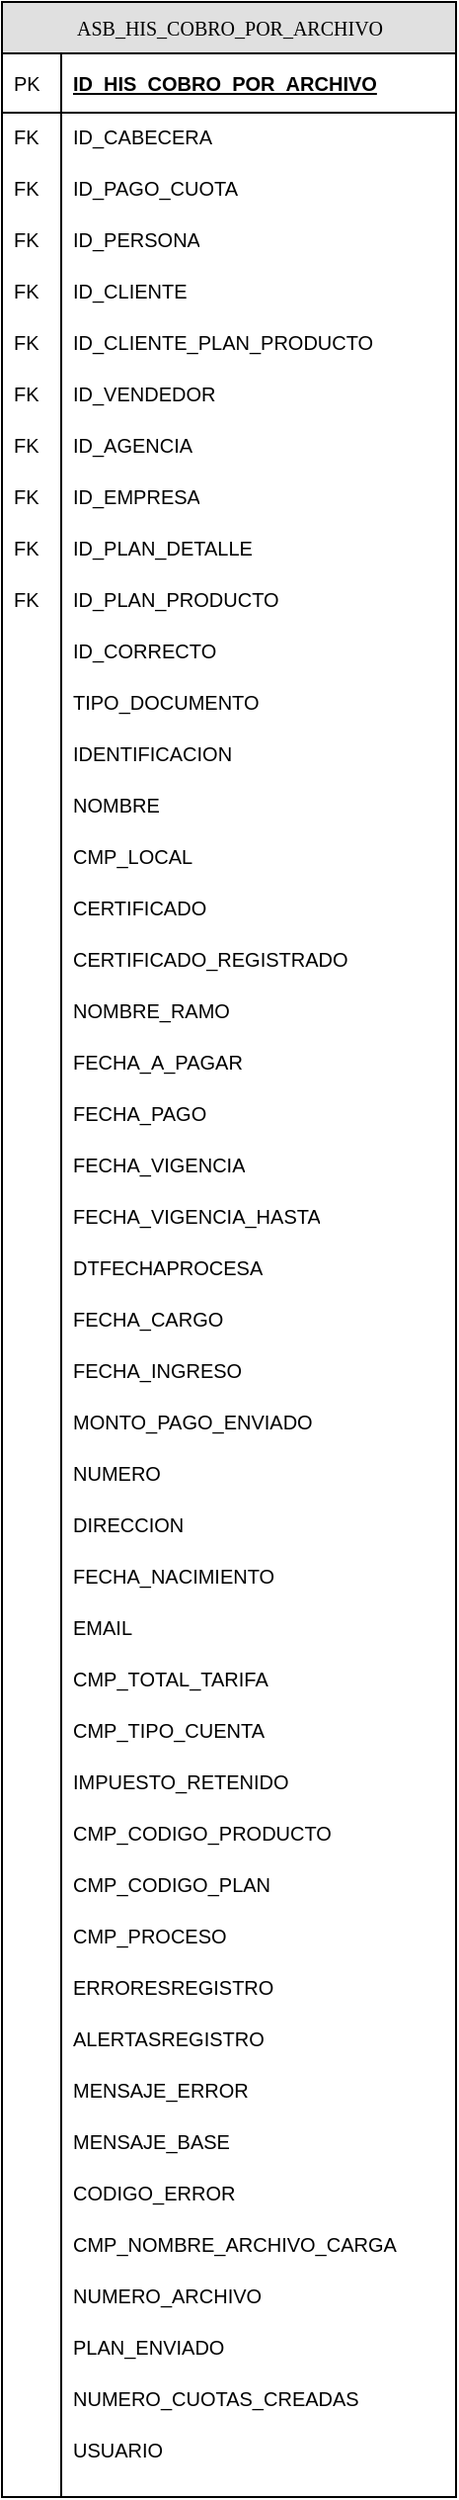 <mxfile version="24.0.2" type="github">
  <diagram name="Page-1" id="e56a1550-8fbb-45ad-956c-1786394a9013">
    <mxGraphModel dx="599" dy="345" grid="1" gridSize="10" guides="1" tooltips="1" connect="1" arrows="1" fold="1" page="1" pageScale="1" pageWidth="1100" pageHeight="850" background="none" math="0" shadow="0">
      <root>
        <mxCell id="0" />
        <mxCell id="1" parent="0" />
        <mxCell id="2e49270ec7c68f3f-80" value="ASB_HIS_COBRO_POR_ARCHIVO" style="swimlane;html=1;fontStyle=0;childLayout=stackLayout;horizontal=1;startSize=26;fillColor=#e0e0e0;horizontalStack=0;resizeParent=1;resizeLast=0;collapsible=1;marginBottom=0;swimlaneFillColor=#ffffff;align=center;rounded=0;shadow=0;comic=0;labelBackgroundColor=none;strokeWidth=1;fontFamily=Verdana;fontSize=10;" parent="1" vertex="1">
          <mxGeometry x="420" y="90" width="230" height="1262" as="geometry" />
        </mxCell>
        <mxCell id="2e49270ec7c68f3f-81" value="ID_HIS_COBRO_POR_ARCHIVO" style="shape=partialRectangle;top=0;left=0;right=0;bottom=1;html=1;align=left;verticalAlign=middle;fillColor=none;spacingLeft=34;spacingRight=4;whiteSpace=wrap;overflow=hidden;rotatable=0;points=[[0,0.5],[1,0.5]];portConstraint=eastwest;dropTarget=0;fontStyle=5;fontSize=10;" parent="2e49270ec7c68f3f-80" vertex="1">
          <mxGeometry y="26" width="230" height="30" as="geometry" />
        </mxCell>
        <mxCell id="2e49270ec7c68f3f-82" value="PK" style="shape=partialRectangle;top=0;left=0;bottom=0;html=1;fillColor=none;align=left;verticalAlign=middle;spacingLeft=4;spacingRight=4;whiteSpace=wrap;overflow=hidden;rotatable=0;points=[];portConstraint=eastwest;part=1;fontSize=10;" parent="2e49270ec7c68f3f-81" vertex="1" connectable="0">
          <mxGeometry width="30" height="30" as="geometry" />
        </mxCell>
        <mxCell id="2e49270ec7c68f3f-83" value="ID_CABECERA" style="shape=partialRectangle;top=0;left=0;right=0;bottom=0;html=1;align=left;verticalAlign=top;fillColor=none;spacingLeft=34;spacingRight=4;whiteSpace=wrap;overflow=hidden;rotatable=0;points=[[0,0.5],[1,0.5]];portConstraint=eastwest;dropTarget=0;fontSize=10;" parent="2e49270ec7c68f3f-80" vertex="1">
          <mxGeometry y="56" width="230" height="26" as="geometry" />
        </mxCell>
        <mxCell id="2e49270ec7c68f3f-84" value="FK" style="shape=partialRectangle;top=0;left=0;bottom=0;html=1;fillColor=none;align=left;verticalAlign=top;spacingLeft=4;spacingRight=4;whiteSpace=wrap;overflow=hidden;rotatable=0;points=[];portConstraint=eastwest;part=1;fontSize=10;" parent="2e49270ec7c68f3f-83" vertex="1" connectable="0">
          <mxGeometry width="30" height="26" as="geometry" />
        </mxCell>
        <mxCell id="AJvOsEr5C38Am77P6Qpm-3" value="ID_PAGO_CUOTA" style="shape=partialRectangle;top=0;left=0;right=0;bottom=0;html=1;align=left;verticalAlign=top;fillColor=none;spacingLeft=34;spacingRight=4;whiteSpace=wrap;overflow=hidden;rotatable=0;points=[[0,0.5],[1,0.5]];portConstraint=eastwest;dropTarget=0;fontSize=10;" vertex="1" parent="2e49270ec7c68f3f-80">
          <mxGeometry y="82" width="230" height="26" as="geometry" />
        </mxCell>
        <mxCell id="AJvOsEr5C38Am77P6Qpm-4" value="FK" style="shape=partialRectangle;top=0;left=0;bottom=0;html=1;fillColor=none;align=left;verticalAlign=top;spacingLeft=4;spacingRight=4;whiteSpace=wrap;overflow=hidden;rotatable=0;points=[];portConstraint=eastwest;part=1;fontSize=10;" vertex="1" connectable="0" parent="AJvOsEr5C38Am77P6Qpm-3">
          <mxGeometry width="30" height="26" as="geometry" />
        </mxCell>
        <mxCell id="AJvOsEr5C38Am77P6Qpm-1" value="ID_PERSONA" style="shape=partialRectangle;top=0;left=0;right=0;bottom=0;html=1;align=left;verticalAlign=top;fillColor=none;spacingLeft=34;spacingRight=4;whiteSpace=wrap;overflow=hidden;rotatable=0;points=[[0,0.5],[1,0.5]];portConstraint=eastwest;dropTarget=0;fontSize=10;" vertex="1" parent="2e49270ec7c68f3f-80">
          <mxGeometry y="108" width="230" height="26" as="geometry" />
        </mxCell>
        <mxCell id="AJvOsEr5C38Am77P6Qpm-2" value="FK" style="shape=partialRectangle;top=0;left=0;bottom=0;html=1;fillColor=none;align=left;verticalAlign=top;spacingLeft=4;spacingRight=4;whiteSpace=wrap;overflow=hidden;rotatable=0;points=[];portConstraint=eastwest;part=1;fontSize=10;" vertex="1" connectable="0" parent="AJvOsEr5C38Am77P6Qpm-1">
          <mxGeometry width="30" height="26" as="geometry" />
        </mxCell>
        <mxCell id="2e49270ec7c68f3f-85" value="ID_CLIENTE" style="shape=partialRectangle;top=0;left=0;right=0;bottom=0;html=1;align=left;verticalAlign=top;fillColor=none;spacingLeft=34;spacingRight=4;whiteSpace=wrap;overflow=hidden;rotatable=0;points=[[0,0.5],[1,0.5]];portConstraint=eastwest;dropTarget=0;fontSize=10;" parent="2e49270ec7c68f3f-80" vertex="1">
          <mxGeometry y="134" width="230" height="26" as="geometry" />
        </mxCell>
        <mxCell id="2e49270ec7c68f3f-86" value="FK" style="shape=partialRectangle;top=0;left=0;bottom=0;html=1;fillColor=none;align=left;verticalAlign=top;spacingLeft=4;spacingRight=4;whiteSpace=wrap;overflow=hidden;rotatable=0;points=[];portConstraint=eastwest;part=1;fontSize=10;" parent="2e49270ec7c68f3f-85" vertex="1" connectable="0">
          <mxGeometry width="30" height="26" as="geometry" />
        </mxCell>
        <mxCell id="2e49270ec7c68f3f-87" value="ID_CLIENTE_PLAN_PRODUCTO" style="shape=partialRectangle;top=0;left=0;right=0;bottom=0;html=1;align=left;verticalAlign=top;fillColor=none;spacingLeft=34;spacingRight=4;whiteSpace=wrap;overflow=hidden;rotatable=0;points=[[0,0.5],[1,0.5]];portConstraint=eastwest;dropTarget=0;fontSize=10;" parent="2e49270ec7c68f3f-80" vertex="1">
          <mxGeometry y="160" width="230" height="26" as="geometry" />
        </mxCell>
        <mxCell id="2e49270ec7c68f3f-88" value="FK" style="shape=partialRectangle;top=0;left=0;bottom=0;html=1;fillColor=none;align=left;verticalAlign=top;spacingLeft=4;spacingRight=4;whiteSpace=wrap;overflow=hidden;rotatable=0;points=[];portConstraint=eastwest;part=1;fontSize=10;" parent="2e49270ec7c68f3f-87" vertex="1" connectable="0">
          <mxGeometry width="30" height="26" as="geometry" />
        </mxCell>
        <mxCell id="AJvOsEr5C38Am77P6Qpm-5" value="ID_VENDEDOR" style="shape=partialRectangle;top=0;left=0;right=0;bottom=0;html=1;align=left;verticalAlign=top;fillColor=none;spacingLeft=34;spacingRight=4;whiteSpace=wrap;overflow=hidden;rotatable=0;points=[[0,0.5],[1,0.5]];portConstraint=eastwest;dropTarget=0;fontSize=10;" vertex="1" parent="2e49270ec7c68f3f-80">
          <mxGeometry y="186" width="230" height="26" as="geometry" />
        </mxCell>
        <mxCell id="AJvOsEr5C38Am77P6Qpm-6" value="FK" style="shape=partialRectangle;top=0;left=0;bottom=0;html=1;fillColor=none;align=left;verticalAlign=top;spacingLeft=4;spacingRight=4;whiteSpace=wrap;overflow=hidden;rotatable=0;points=[];portConstraint=eastwest;part=1;fontSize=10;" vertex="1" connectable="0" parent="AJvOsEr5C38Am77P6Qpm-5">
          <mxGeometry width="30" height="26" as="geometry" />
        </mxCell>
        <mxCell id="AJvOsEr5C38Am77P6Qpm-7" value="ID_AGENCIA" style="shape=partialRectangle;top=0;left=0;right=0;bottom=0;html=1;align=left;verticalAlign=top;fillColor=none;spacingLeft=34;spacingRight=4;whiteSpace=wrap;overflow=hidden;rotatable=0;points=[[0,0.5],[1,0.5]];portConstraint=eastwest;dropTarget=0;fontSize=10;" vertex="1" parent="2e49270ec7c68f3f-80">
          <mxGeometry y="212" width="230" height="26" as="geometry" />
        </mxCell>
        <mxCell id="AJvOsEr5C38Am77P6Qpm-8" value="FK" style="shape=partialRectangle;top=0;left=0;bottom=0;html=1;fillColor=none;align=left;verticalAlign=top;spacingLeft=4;spacingRight=4;whiteSpace=wrap;overflow=hidden;rotatable=0;points=[];portConstraint=eastwest;part=1;fontSize=10;" vertex="1" connectable="0" parent="AJvOsEr5C38Am77P6Qpm-7">
          <mxGeometry width="30" height="26" as="geometry" />
        </mxCell>
        <mxCell id="AJvOsEr5C38Am77P6Qpm-9" value="ID_EMPRESA" style="shape=partialRectangle;top=0;left=0;right=0;bottom=0;html=1;align=left;verticalAlign=top;fillColor=none;spacingLeft=34;spacingRight=4;whiteSpace=wrap;overflow=hidden;rotatable=0;points=[[0,0.5],[1,0.5]];portConstraint=eastwest;dropTarget=0;fontSize=10;" vertex="1" parent="2e49270ec7c68f3f-80">
          <mxGeometry y="238" width="230" height="26" as="geometry" />
        </mxCell>
        <mxCell id="AJvOsEr5C38Am77P6Qpm-10" value="FK" style="shape=partialRectangle;top=0;left=0;bottom=0;html=1;fillColor=none;align=left;verticalAlign=top;spacingLeft=4;spacingRight=4;whiteSpace=wrap;overflow=hidden;rotatable=0;points=[];portConstraint=eastwest;part=1;fontSize=10;" vertex="1" connectable="0" parent="AJvOsEr5C38Am77P6Qpm-9">
          <mxGeometry width="30" height="26" as="geometry" />
        </mxCell>
        <mxCell id="AJvOsEr5C38Am77P6Qpm-11" value="ID_PLAN_DETALLE" style="shape=partialRectangle;top=0;left=0;right=0;bottom=0;html=1;align=left;verticalAlign=top;fillColor=none;spacingLeft=34;spacingRight=4;whiteSpace=wrap;overflow=hidden;rotatable=0;points=[[0,0.5],[1,0.5]];portConstraint=eastwest;dropTarget=0;fontSize=10;" vertex="1" parent="2e49270ec7c68f3f-80">
          <mxGeometry y="264" width="230" height="26" as="geometry" />
        </mxCell>
        <mxCell id="AJvOsEr5C38Am77P6Qpm-12" value="FK" style="shape=partialRectangle;top=0;left=0;bottom=0;html=1;fillColor=none;align=left;verticalAlign=top;spacingLeft=4;spacingRight=4;whiteSpace=wrap;overflow=hidden;rotatable=0;points=[];portConstraint=eastwest;part=1;fontSize=10;" vertex="1" connectable="0" parent="AJvOsEr5C38Am77P6Qpm-11">
          <mxGeometry width="30" height="26" as="geometry" />
        </mxCell>
        <mxCell id="AJvOsEr5C38Am77P6Qpm-13" value="ID_PLAN_PRODUCTO" style="shape=partialRectangle;top=0;left=0;right=0;bottom=0;html=1;align=left;verticalAlign=top;fillColor=none;spacingLeft=34;spacingRight=4;whiteSpace=wrap;overflow=hidden;rotatable=0;points=[[0,0.5],[1,0.5]];portConstraint=eastwest;dropTarget=0;fontSize=10;" vertex="1" parent="2e49270ec7c68f3f-80">
          <mxGeometry y="290" width="230" height="26" as="geometry" />
        </mxCell>
        <mxCell id="AJvOsEr5C38Am77P6Qpm-14" value="FK" style="shape=partialRectangle;top=0;left=0;bottom=0;html=1;fillColor=none;align=left;verticalAlign=top;spacingLeft=4;spacingRight=4;whiteSpace=wrap;overflow=hidden;rotatable=0;points=[];portConstraint=eastwest;part=1;fontSize=10;" vertex="1" connectable="0" parent="AJvOsEr5C38Am77P6Qpm-13">
          <mxGeometry width="30" height="26" as="geometry" />
        </mxCell>
        <mxCell id="AJvOsEr5C38Am77P6Qpm-15" value="ID_CORRECTO" style="shape=partialRectangle;top=0;left=0;right=0;bottom=0;html=1;align=left;verticalAlign=top;fillColor=none;spacingLeft=34;spacingRight=4;whiteSpace=wrap;overflow=hidden;rotatable=0;points=[[0,0.5],[1,0.5]];portConstraint=eastwest;dropTarget=0;fontSize=10;" vertex="1" parent="2e49270ec7c68f3f-80">
          <mxGeometry y="316" width="230" height="26" as="geometry" />
        </mxCell>
        <mxCell id="AJvOsEr5C38Am77P6Qpm-16" value="" style="shape=partialRectangle;top=0;left=0;bottom=0;html=1;fillColor=none;align=left;verticalAlign=top;spacingLeft=4;spacingRight=4;whiteSpace=wrap;overflow=hidden;rotatable=0;points=[];portConstraint=eastwest;part=1;fontSize=10;" vertex="1" connectable="0" parent="AJvOsEr5C38Am77P6Qpm-15">
          <mxGeometry width="30" height="26" as="geometry" />
        </mxCell>
        <mxCell id="AJvOsEr5C38Am77P6Qpm-17" value="TIPO_DOCUMENTO" style="shape=partialRectangle;top=0;left=0;right=0;bottom=0;html=1;align=left;verticalAlign=top;fillColor=none;spacingLeft=34;spacingRight=4;whiteSpace=wrap;overflow=hidden;rotatable=0;points=[[0,0.5],[1,0.5]];portConstraint=eastwest;dropTarget=0;fontSize=10;" vertex="1" parent="2e49270ec7c68f3f-80">
          <mxGeometry y="342" width="230" height="26" as="geometry" />
        </mxCell>
        <mxCell id="AJvOsEr5C38Am77P6Qpm-18" value="" style="shape=partialRectangle;top=0;left=0;bottom=0;html=1;fillColor=none;align=left;verticalAlign=top;spacingLeft=4;spacingRight=4;whiteSpace=wrap;overflow=hidden;rotatable=0;points=[];portConstraint=eastwest;part=1;fontSize=10;" vertex="1" connectable="0" parent="AJvOsEr5C38Am77P6Qpm-17">
          <mxGeometry width="30" height="26" as="geometry" />
        </mxCell>
        <mxCell id="AJvOsEr5C38Am77P6Qpm-19" value="IDENTIFICACION" style="shape=partialRectangle;top=0;left=0;right=0;bottom=0;html=1;align=left;verticalAlign=top;fillColor=none;spacingLeft=34;spacingRight=4;whiteSpace=wrap;overflow=hidden;rotatable=0;points=[[0,0.5],[1,0.5]];portConstraint=eastwest;dropTarget=0;fontSize=10;" vertex="1" parent="2e49270ec7c68f3f-80">
          <mxGeometry y="368" width="230" height="26" as="geometry" />
        </mxCell>
        <mxCell id="AJvOsEr5C38Am77P6Qpm-20" value="" style="shape=partialRectangle;top=0;left=0;bottom=0;html=1;fillColor=none;align=left;verticalAlign=top;spacingLeft=4;spacingRight=4;whiteSpace=wrap;overflow=hidden;rotatable=0;points=[];portConstraint=eastwest;part=1;fontSize=10;" vertex="1" connectable="0" parent="AJvOsEr5C38Am77P6Qpm-19">
          <mxGeometry width="30" height="26" as="geometry" />
        </mxCell>
        <mxCell id="AJvOsEr5C38Am77P6Qpm-21" value="NOMBRE" style="shape=partialRectangle;top=0;left=0;right=0;bottom=0;html=1;align=left;verticalAlign=top;fillColor=none;spacingLeft=34;spacingRight=4;whiteSpace=wrap;overflow=hidden;rotatable=0;points=[[0,0.5],[1,0.5]];portConstraint=eastwest;dropTarget=0;fontSize=10;" vertex="1" parent="2e49270ec7c68f3f-80">
          <mxGeometry y="394" width="230" height="26" as="geometry" />
        </mxCell>
        <mxCell id="AJvOsEr5C38Am77P6Qpm-22" value="" style="shape=partialRectangle;top=0;left=0;bottom=0;html=1;fillColor=none;align=left;verticalAlign=top;spacingLeft=4;spacingRight=4;whiteSpace=wrap;overflow=hidden;rotatable=0;points=[];portConstraint=eastwest;part=1;fontSize=10;" vertex="1" connectable="0" parent="AJvOsEr5C38Am77P6Qpm-21">
          <mxGeometry width="30" height="26" as="geometry" />
        </mxCell>
        <mxCell id="AJvOsEr5C38Am77P6Qpm-23" value="CMP_LOCAL" style="shape=partialRectangle;top=0;left=0;right=0;bottom=0;html=1;align=left;verticalAlign=top;fillColor=none;spacingLeft=34;spacingRight=4;whiteSpace=wrap;overflow=hidden;rotatable=0;points=[[0,0.5],[1,0.5]];portConstraint=eastwest;dropTarget=0;fontSize=10;" vertex="1" parent="2e49270ec7c68f3f-80">
          <mxGeometry y="420" width="230" height="26" as="geometry" />
        </mxCell>
        <mxCell id="AJvOsEr5C38Am77P6Qpm-24" value="" style="shape=partialRectangle;top=0;left=0;bottom=0;html=1;fillColor=none;align=left;verticalAlign=top;spacingLeft=4;spacingRight=4;whiteSpace=wrap;overflow=hidden;rotatable=0;points=[];portConstraint=eastwest;part=1;fontSize=10;" vertex="1" connectable="0" parent="AJvOsEr5C38Am77P6Qpm-23">
          <mxGeometry width="30" height="26" as="geometry" />
        </mxCell>
        <mxCell id="AJvOsEr5C38Am77P6Qpm-25" value="CERTIFICADO" style="shape=partialRectangle;top=0;left=0;right=0;bottom=0;html=1;align=left;verticalAlign=top;fillColor=none;spacingLeft=34;spacingRight=4;whiteSpace=wrap;overflow=hidden;rotatable=0;points=[[0,0.5],[1,0.5]];portConstraint=eastwest;dropTarget=0;fontSize=10;" vertex="1" parent="2e49270ec7c68f3f-80">
          <mxGeometry y="446" width="230" height="26" as="geometry" />
        </mxCell>
        <mxCell id="AJvOsEr5C38Am77P6Qpm-26" value="" style="shape=partialRectangle;top=0;left=0;bottom=0;html=1;fillColor=none;align=left;verticalAlign=top;spacingLeft=4;spacingRight=4;whiteSpace=wrap;overflow=hidden;rotatable=0;points=[];portConstraint=eastwest;part=1;fontSize=10;" vertex="1" connectable="0" parent="AJvOsEr5C38Am77P6Qpm-25">
          <mxGeometry width="30" height="26" as="geometry" />
        </mxCell>
        <mxCell id="AJvOsEr5C38Am77P6Qpm-27" value="CERTIFICADO_REGISTRADO" style="shape=partialRectangle;top=0;left=0;right=0;bottom=0;html=1;align=left;verticalAlign=top;fillColor=none;spacingLeft=34;spacingRight=4;whiteSpace=wrap;overflow=hidden;rotatable=0;points=[[0,0.5],[1,0.5]];portConstraint=eastwest;dropTarget=0;fontSize=10;" vertex="1" parent="2e49270ec7c68f3f-80">
          <mxGeometry y="472" width="230" height="26" as="geometry" />
        </mxCell>
        <mxCell id="AJvOsEr5C38Am77P6Qpm-28" value="" style="shape=partialRectangle;top=0;left=0;bottom=0;html=1;fillColor=none;align=left;verticalAlign=top;spacingLeft=4;spacingRight=4;whiteSpace=wrap;overflow=hidden;rotatable=0;points=[];portConstraint=eastwest;part=1;fontSize=10;" vertex="1" connectable="0" parent="AJvOsEr5C38Am77P6Qpm-27">
          <mxGeometry width="30" height="26" as="geometry" />
        </mxCell>
        <mxCell id="AJvOsEr5C38Am77P6Qpm-29" value="NOMBRE_RAMO" style="shape=partialRectangle;top=0;left=0;right=0;bottom=0;html=1;align=left;verticalAlign=top;fillColor=none;spacingLeft=34;spacingRight=4;whiteSpace=wrap;overflow=hidden;rotatable=0;points=[[0,0.5],[1,0.5]];portConstraint=eastwest;dropTarget=0;fontSize=10;" vertex="1" parent="2e49270ec7c68f3f-80">
          <mxGeometry y="498" width="230" height="26" as="geometry" />
        </mxCell>
        <mxCell id="AJvOsEr5C38Am77P6Qpm-30" value="" style="shape=partialRectangle;top=0;left=0;bottom=0;html=1;fillColor=none;align=left;verticalAlign=top;spacingLeft=4;spacingRight=4;whiteSpace=wrap;overflow=hidden;rotatable=0;points=[];portConstraint=eastwest;part=1;fontSize=10;" vertex="1" connectable="0" parent="AJvOsEr5C38Am77P6Qpm-29">
          <mxGeometry width="30" height="26" as="geometry" />
        </mxCell>
        <mxCell id="AJvOsEr5C38Am77P6Qpm-31" value="FECHA_A_PAGAR" style="shape=partialRectangle;top=0;left=0;right=0;bottom=0;html=1;align=left;verticalAlign=top;fillColor=none;spacingLeft=34;spacingRight=4;whiteSpace=wrap;overflow=hidden;rotatable=0;points=[[0,0.5],[1,0.5]];portConstraint=eastwest;dropTarget=0;fontSize=10;" vertex="1" parent="2e49270ec7c68f3f-80">
          <mxGeometry y="524" width="230" height="26" as="geometry" />
        </mxCell>
        <mxCell id="AJvOsEr5C38Am77P6Qpm-32" value="" style="shape=partialRectangle;top=0;left=0;bottom=0;html=1;fillColor=none;align=left;verticalAlign=top;spacingLeft=4;spacingRight=4;whiteSpace=wrap;overflow=hidden;rotatable=0;points=[];portConstraint=eastwest;part=1;fontSize=10;" vertex="1" connectable="0" parent="AJvOsEr5C38Am77P6Qpm-31">
          <mxGeometry width="30" height="26" as="geometry" />
        </mxCell>
        <mxCell id="AJvOsEr5C38Am77P6Qpm-33" value="FECHA_PAGO" style="shape=partialRectangle;top=0;left=0;right=0;bottom=0;html=1;align=left;verticalAlign=top;fillColor=none;spacingLeft=34;spacingRight=4;whiteSpace=wrap;overflow=hidden;rotatable=0;points=[[0,0.5],[1,0.5]];portConstraint=eastwest;dropTarget=0;fontSize=10;" vertex="1" parent="2e49270ec7c68f3f-80">
          <mxGeometry y="550" width="230" height="26" as="geometry" />
        </mxCell>
        <mxCell id="AJvOsEr5C38Am77P6Qpm-34" value="" style="shape=partialRectangle;top=0;left=0;bottom=0;html=1;fillColor=none;align=left;verticalAlign=top;spacingLeft=4;spacingRight=4;whiteSpace=wrap;overflow=hidden;rotatable=0;points=[];portConstraint=eastwest;part=1;fontSize=10;" vertex="1" connectable="0" parent="AJvOsEr5C38Am77P6Qpm-33">
          <mxGeometry width="30" height="26" as="geometry" />
        </mxCell>
        <mxCell id="AJvOsEr5C38Am77P6Qpm-35" value="FECHA_VIGENCIA" style="shape=partialRectangle;top=0;left=0;right=0;bottom=0;html=1;align=left;verticalAlign=top;fillColor=none;spacingLeft=34;spacingRight=4;whiteSpace=wrap;overflow=hidden;rotatable=0;points=[[0,0.5],[1,0.5]];portConstraint=eastwest;dropTarget=0;fontSize=10;" vertex="1" parent="2e49270ec7c68f3f-80">
          <mxGeometry y="576" width="230" height="26" as="geometry" />
        </mxCell>
        <mxCell id="AJvOsEr5C38Am77P6Qpm-36" value="" style="shape=partialRectangle;top=0;left=0;bottom=0;html=1;fillColor=none;align=left;verticalAlign=top;spacingLeft=4;spacingRight=4;whiteSpace=wrap;overflow=hidden;rotatable=0;points=[];portConstraint=eastwest;part=1;fontSize=10;" vertex="1" connectable="0" parent="AJvOsEr5C38Am77P6Qpm-35">
          <mxGeometry width="30" height="26" as="geometry" />
        </mxCell>
        <mxCell id="AJvOsEr5C38Am77P6Qpm-37" value="FECHA_VIGENCIA_HASTA" style="shape=partialRectangle;top=0;left=0;right=0;bottom=0;html=1;align=left;verticalAlign=top;fillColor=none;spacingLeft=34;spacingRight=4;whiteSpace=wrap;overflow=hidden;rotatable=0;points=[[0,0.5],[1,0.5]];portConstraint=eastwest;dropTarget=0;fontSize=10;" vertex="1" parent="2e49270ec7c68f3f-80">
          <mxGeometry y="602" width="230" height="26" as="geometry" />
        </mxCell>
        <mxCell id="AJvOsEr5C38Am77P6Qpm-38" value="" style="shape=partialRectangle;top=0;left=0;bottom=0;html=1;fillColor=none;align=left;verticalAlign=top;spacingLeft=4;spacingRight=4;whiteSpace=wrap;overflow=hidden;rotatable=0;points=[];portConstraint=eastwest;part=1;fontSize=10;" vertex="1" connectable="0" parent="AJvOsEr5C38Am77P6Qpm-37">
          <mxGeometry width="30" height="26" as="geometry" />
        </mxCell>
        <mxCell id="AJvOsEr5C38Am77P6Qpm-39" value="DTFECHAPROCESA" style="shape=partialRectangle;top=0;left=0;right=0;bottom=0;html=1;align=left;verticalAlign=top;fillColor=none;spacingLeft=34;spacingRight=4;whiteSpace=wrap;overflow=hidden;rotatable=0;points=[[0,0.5],[1,0.5]];portConstraint=eastwest;dropTarget=0;fontSize=10;" vertex="1" parent="2e49270ec7c68f3f-80">
          <mxGeometry y="628" width="230" height="26" as="geometry" />
        </mxCell>
        <mxCell id="AJvOsEr5C38Am77P6Qpm-40" value="" style="shape=partialRectangle;top=0;left=0;bottom=0;html=1;fillColor=none;align=left;verticalAlign=top;spacingLeft=4;spacingRight=4;whiteSpace=wrap;overflow=hidden;rotatable=0;points=[];portConstraint=eastwest;part=1;fontSize=10;" vertex="1" connectable="0" parent="AJvOsEr5C38Am77P6Qpm-39">
          <mxGeometry width="30" height="26" as="geometry" />
        </mxCell>
        <mxCell id="AJvOsEr5C38Am77P6Qpm-41" value="FECHA_CARGO" style="shape=partialRectangle;top=0;left=0;right=0;bottom=0;html=1;align=left;verticalAlign=top;fillColor=none;spacingLeft=34;spacingRight=4;whiteSpace=wrap;overflow=hidden;rotatable=0;points=[[0,0.5],[1,0.5]];portConstraint=eastwest;dropTarget=0;fontSize=10;" vertex="1" parent="2e49270ec7c68f3f-80">
          <mxGeometry y="654" width="230" height="26" as="geometry" />
        </mxCell>
        <mxCell id="AJvOsEr5C38Am77P6Qpm-42" value="" style="shape=partialRectangle;top=0;left=0;bottom=0;html=1;fillColor=none;align=left;verticalAlign=top;spacingLeft=4;spacingRight=4;whiteSpace=wrap;overflow=hidden;rotatable=0;points=[];portConstraint=eastwest;part=1;fontSize=10;" vertex="1" connectable="0" parent="AJvOsEr5C38Am77P6Qpm-41">
          <mxGeometry width="30" height="26" as="geometry" />
        </mxCell>
        <mxCell id="AJvOsEr5C38Am77P6Qpm-43" value="FECHA_INGRESO" style="shape=partialRectangle;top=0;left=0;right=0;bottom=0;html=1;align=left;verticalAlign=top;fillColor=none;spacingLeft=34;spacingRight=4;whiteSpace=wrap;overflow=hidden;rotatable=0;points=[[0,0.5],[1,0.5]];portConstraint=eastwest;dropTarget=0;fontSize=10;" vertex="1" parent="2e49270ec7c68f3f-80">
          <mxGeometry y="680" width="230" height="26" as="geometry" />
        </mxCell>
        <mxCell id="AJvOsEr5C38Am77P6Qpm-44" value="" style="shape=partialRectangle;top=0;left=0;bottom=0;html=1;fillColor=none;align=left;verticalAlign=top;spacingLeft=4;spacingRight=4;whiteSpace=wrap;overflow=hidden;rotatable=0;points=[];portConstraint=eastwest;part=1;fontSize=10;" vertex="1" connectable="0" parent="AJvOsEr5C38Am77P6Qpm-43">
          <mxGeometry width="30" height="26" as="geometry" />
        </mxCell>
        <mxCell id="AJvOsEr5C38Am77P6Qpm-45" value="MONTO_PAGO_ENVIADO" style="shape=partialRectangle;top=0;left=0;right=0;bottom=0;html=1;align=left;verticalAlign=top;fillColor=none;spacingLeft=34;spacingRight=4;whiteSpace=wrap;overflow=hidden;rotatable=0;points=[[0,0.5],[1,0.5]];portConstraint=eastwest;dropTarget=0;fontSize=10;" vertex="1" parent="2e49270ec7c68f3f-80">
          <mxGeometry y="706" width="230" height="26" as="geometry" />
        </mxCell>
        <mxCell id="AJvOsEr5C38Am77P6Qpm-46" value="" style="shape=partialRectangle;top=0;left=0;bottom=0;html=1;fillColor=none;align=left;verticalAlign=top;spacingLeft=4;spacingRight=4;whiteSpace=wrap;overflow=hidden;rotatable=0;points=[];portConstraint=eastwest;part=1;fontSize=10;" vertex="1" connectable="0" parent="AJvOsEr5C38Am77P6Qpm-45">
          <mxGeometry width="30" height="26" as="geometry" />
        </mxCell>
        <mxCell id="AJvOsEr5C38Am77P6Qpm-47" value="NUMERO" style="shape=partialRectangle;top=0;left=0;right=0;bottom=0;html=1;align=left;verticalAlign=top;fillColor=none;spacingLeft=34;spacingRight=4;whiteSpace=wrap;overflow=hidden;rotatable=0;points=[[0,0.5],[1,0.5]];portConstraint=eastwest;dropTarget=0;fontSize=10;" vertex="1" parent="2e49270ec7c68f3f-80">
          <mxGeometry y="732" width="230" height="26" as="geometry" />
        </mxCell>
        <mxCell id="AJvOsEr5C38Am77P6Qpm-48" value="" style="shape=partialRectangle;top=0;left=0;bottom=0;html=1;fillColor=none;align=left;verticalAlign=top;spacingLeft=4;spacingRight=4;whiteSpace=wrap;overflow=hidden;rotatable=0;points=[];portConstraint=eastwest;part=1;fontSize=10;" vertex="1" connectable="0" parent="AJvOsEr5C38Am77P6Qpm-47">
          <mxGeometry width="30" height="26" as="geometry" />
        </mxCell>
        <mxCell id="AJvOsEr5C38Am77P6Qpm-49" value="DIRECCION" style="shape=partialRectangle;top=0;left=0;right=0;bottom=0;html=1;align=left;verticalAlign=top;fillColor=none;spacingLeft=34;spacingRight=4;whiteSpace=wrap;overflow=hidden;rotatable=0;points=[[0,0.5],[1,0.5]];portConstraint=eastwest;dropTarget=0;fontSize=10;" vertex="1" parent="2e49270ec7c68f3f-80">
          <mxGeometry y="758" width="230" height="26" as="geometry" />
        </mxCell>
        <mxCell id="AJvOsEr5C38Am77P6Qpm-50" value="" style="shape=partialRectangle;top=0;left=0;bottom=0;html=1;fillColor=none;align=left;verticalAlign=top;spacingLeft=4;spacingRight=4;whiteSpace=wrap;overflow=hidden;rotatable=0;points=[];portConstraint=eastwest;part=1;fontSize=10;" vertex="1" connectable="0" parent="AJvOsEr5C38Am77P6Qpm-49">
          <mxGeometry width="30" height="26" as="geometry" />
        </mxCell>
        <mxCell id="AJvOsEr5C38Am77P6Qpm-51" value="FECHA_NACIMIENTO" style="shape=partialRectangle;top=0;left=0;right=0;bottom=0;html=1;align=left;verticalAlign=top;fillColor=none;spacingLeft=34;spacingRight=4;whiteSpace=wrap;overflow=hidden;rotatable=0;points=[[0,0.5],[1,0.5]];portConstraint=eastwest;dropTarget=0;fontSize=10;" vertex="1" parent="2e49270ec7c68f3f-80">
          <mxGeometry y="784" width="230" height="26" as="geometry" />
        </mxCell>
        <mxCell id="AJvOsEr5C38Am77P6Qpm-52" value="" style="shape=partialRectangle;top=0;left=0;bottom=0;html=1;fillColor=none;align=left;verticalAlign=top;spacingLeft=4;spacingRight=4;whiteSpace=wrap;overflow=hidden;rotatable=0;points=[];portConstraint=eastwest;part=1;fontSize=10;" vertex="1" connectable="0" parent="AJvOsEr5C38Am77P6Qpm-51">
          <mxGeometry width="30" height="26" as="geometry" />
        </mxCell>
        <mxCell id="AJvOsEr5C38Am77P6Qpm-53" value="EMAIL" style="shape=partialRectangle;top=0;left=0;right=0;bottom=0;html=1;align=left;verticalAlign=top;fillColor=none;spacingLeft=34;spacingRight=4;whiteSpace=wrap;overflow=hidden;rotatable=0;points=[[0,0.5],[1,0.5]];portConstraint=eastwest;dropTarget=0;fontSize=10;" vertex="1" parent="2e49270ec7c68f3f-80">
          <mxGeometry y="810" width="230" height="26" as="geometry" />
        </mxCell>
        <mxCell id="AJvOsEr5C38Am77P6Qpm-54" value="" style="shape=partialRectangle;top=0;left=0;bottom=0;html=1;fillColor=none;align=left;verticalAlign=top;spacingLeft=4;spacingRight=4;whiteSpace=wrap;overflow=hidden;rotatable=0;points=[];portConstraint=eastwest;part=1;fontSize=10;" vertex="1" connectable="0" parent="AJvOsEr5C38Am77P6Qpm-53">
          <mxGeometry width="30" height="26" as="geometry" />
        </mxCell>
        <mxCell id="AJvOsEr5C38Am77P6Qpm-55" value="CMP_TOTAL_TARIFA" style="shape=partialRectangle;top=0;left=0;right=0;bottom=0;html=1;align=left;verticalAlign=top;fillColor=none;spacingLeft=34;spacingRight=4;whiteSpace=wrap;overflow=hidden;rotatable=0;points=[[0,0.5],[1,0.5]];portConstraint=eastwest;dropTarget=0;fontSize=10;" vertex="1" parent="2e49270ec7c68f3f-80">
          <mxGeometry y="836" width="230" height="26" as="geometry" />
        </mxCell>
        <mxCell id="AJvOsEr5C38Am77P6Qpm-56" value="" style="shape=partialRectangle;top=0;left=0;bottom=0;html=1;fillColor=none;align=left;verticalAlign=top;spacingLeft=4;spacingRight=4;whiteSpace=wrap;overflow=hidden;rotatable=0;points=[];portConstraint=eastwest;part=1;fontSize=10;" vertex="1" connectable="0" parent="AJvOsEr5C38Am77P6Qpm-55">
          <mxGeometry width="30" height="26" as="geometry" />
        </mxCell>
        <mxCell id="AJvOsEr5C38Am77P6Qpm-57" value="CMP_TIPO_CUENTA" style="shape=partialRectangle;top=0;left=0;right=0;bottom=0;html=1;align=left;verticalAlign=top;fillColor=none;spacingLeft=34;spacingRight=4;whiteSpace=wrap;overflow=hidden;rotatable=0;points=[[0,0.5],[1,0.5]];portConstraint=eastwest;dropTarget=0;fontSize=10;" vertex="1" parent="2e49270ec7c68f3f-80">
          <mxGeometry y="862" width="230" height="26" as="geometry" />
        </mxCell>
        <mxCell id="AJvOsEr5C38Am77P6Qpm-58" value="" style="shape=partialRectangle;top=0;left=0;bottom=0;html=1;fillColor=none;align=left;verticalAlign=top;spacingLeft=4;spacingRight=4;whiteSpace=wrap;overflow=hidden;rotatable=0;points=[];portConstraint=eastwest;part=1;fontSize=10;" vertex="1" connectable="0" parent="AJvOsEr5C38Am77P6Qpm-57">
          <mxGeometry width="30" height="26" as="geometry" />
        </mxCell>
        <mxCell id="AJvOsEr5C38Am77P6Qpm-59" value="IMPUESTO_RETENIDO" style="shape=partialRectangle;top=0;left=0;right=0;bottom=0;html=1;align=left;verticalAlign=top;fillColor=none;spacingLeft=34;spacingRight=4;whiteSpace=wrap;overflow=hidden;rotatable=0;points=[[0,0.5],[1,0.5]];portConstraint=eastwest;dropTarget=0;fontSize=10;" vertex="1" parent="2e49270ec7c68f3f-80">
          <mxGeometry y="888" width="230" height="26" as="geometry" />
        </mxCell>
        <mxCell id="AJvOsEr5C38Am77P6Qpm-60" value="" style="shape=partialRectangle;top=0;left=0;bottom=0;html=1;fillColor=none;align=left;verticalAlign=top;spacingLeft=4;spacingRight=4;whiteSpace=wrap;overflow=hidden;rotatable=0;points=[];portConstraint=eastwest;part=1;fontSize=10;" vertex="1" connectable="0" parent="AJvOsEr5C38Am77P6Qpm-59">
          <mxGeometry width="30" height="26" as="geometry" />
        </mxCell>
        <mxCell id="AJvOsEr5C38Am77P6Qpm-61" value="CMP_CODIGO_PRODUCTO" style="shape=partialRectangle;top=0;left=0;right=0;bottom=0;html=1;align=left;verticalAlign=top;fillColor=none;spacingLeft=34;spacingRight=4;whiteSpace=wrap;overflow=hidden;rotatable=0;points=[[0,0.5],[1,0.5]];portConstraint=eastwest;dropTarget=0;fontSize=10;" vertex="1" parent="2e49270ec7c68f3f-80">
          <mxGeometry y="914" width="230" height="26" as="geometry" />
        </mxCell>
        <mxCell id="AJvOsEr5C38Am77P6Qpm-62" value="" style="shape=partialRectangle;top=0;left=0;bottom=0;html=1;fillColor=none;align=left;verticalAlign=top;spacingLeft=4;spacingRight=4;whiteSpace=wrap;overflow=hidden;rotatable=0;points=[];portConstraint=eastwest;part=1;fontSize=10;" vertex="1" connectable="0" parent="AJvOsEr5C38Am77P6Qpm-61">
          <mxGeometry width="30" height="26" as="geometry" />
        </mxCell>
        <mxCell id="AJvOsEr5C38Am77P6Qpm-63" value="CMP_CODIGO_PLAN" style="shape=partialRectangle;top=0;left=0;right=0;bottom=0;html=1;align=left;verticalAlign=top;fillColor=none;spacingLeft=34;spacingRight=4;whiteSpace=wrap;overflow=hidden;rotatable=0;points=[[0,0.5],[1,0.5]];portConstraint=eastwest;dropTarget=0;fontSize=10;" vertex="1" parent="2e49270ec7c68f3f-80">
          <mxGeometry y="940" width="230" height="26" as="geometry" />
        </mxCell>
        <mxCell id="AJvOsEr5C38Am77P6Qpm-64" value="" style="shape=partialRectangle;top=0;left=0;bottom=0;html=1;fillColor=none;align=left;verticalAlign=top;spacingLeft=4;spacingRight=4;whiteSpace=wrap;overflow=hidden;rotatable=0;points=[];portConstraint=eastwest;part=1;fontSize=10;" vertex="1" connectable="0" parent="AJvOsEr5C38Am77P6Qpm-63">
          <mxGeometry width="30" height="26" as="geometry" />
        </mxCell>
        <mxCell id="AJvOsEr5C38Am77P6Qpm-65" value="CMP_PROCESO" style="shape=partialRectangle;top=0;left=0;right=0;bottom=0;html=1;align=left;verticalAlign=top;fillColor=none;spacingLeft=34;spacingRight=4;whiteSpace=wrap;overflow=hidden;rotatable=0;points=[[0,0.5],[1,0.5]];portConstraint=eastwest;dropTarget=0;fontSize=10;" vertex="1" parent="2e49270ec7c68f3f-80">
          <mxGeometry y="966" width="230" height="26" as="geometry" />
        </mxCell>
        <mxCell id="AJvOsEr5C38Am77P6Qpm-66" value="" style="shape=partialRectangle;top=0;left=0;bottom=0;html=1;fillColor=none;align=left;verticalAlign=top;spacingLeft=4;spacingRight=4;whiteSpace=wrap;overflow=hidden;rotatable=0;points=[];portConstraint=eastwest;part=1;fontSize=10;" vertex="1" connectable="0" parent="AJvOsEr5C38Am77P6Qpm-65">
          <mxGeometry width="30" height="26" as="geometry" />
        </mxCell>
        <mxCell id="AJvOsEr5C38Am77P6Qpm-67" value="ERRORESREGISTRO" style="shape=partialRectangle;top=0;left=0;right=0;bottom=0;html=1;align=left;verticalAlign=top;fillColor=none;spacingLeft=34;spacingRight=4;whiteSpace=wrap;overflow=hidden;rotatable=0;points=[[0,0.5],[1,0.5]];portConstraint=eastwest;dropTarget=0;fontSize=10;" vertex="1" parent="2e49270ec7c68f3f-80">
          <mxGeometry y="992" width="230" height="26" as="geometry" />
        </mxCell>
        <mxCell id="AJvOsEr5C38Am77P6Qpm-68" value="" style="shape=partialRectangle;top=0;left=0;bottom=0;html=1;fillColor=none;align=left;verticalAlign=top;spacingLeft=4;spacingRight=4;whiteSpace=wrap;overflow=hidden;rotatable=0;points=[];portConstraint=eastwest;part=1;fontSize=10;" vertex="1" connectable="0" parent="AJvOsEr5C38Am77P6Qpm-67">
          <mxGeometry width="30" height="26" as="geometry" />
        </mxCell>
        <mxCell id="AJvOsEr5C38Am77P6Qpm-69" value="ALERTASREGISTRO" style="shape=partialRectangle;top=0;left=0;right=0;bottom=0;html=1;align=left;verticalAlign=top;fillColor=none;spacingLeft=34;spacingRight=4;whiteSpace=wrap;overflow=hidden;rotatable=0;points=[[0,0.5],[1,0.5]];portConstraint=eastwest;dropTarget=0;fontSize=10;" vertex="1" parent="2e49270ec7c68f3f-80">
          <mxGeometry y="1018" width="230" height="26" as="geometry" />
        </mxCell>
        <mxCell id="AJvOsEr5C38Am77P6Qpm-70" value="" style="shape=partialRectangle;top=0;left=0;bottom=0;html=1;fillColor=none;align=left;verticalAlign=top;spacingLeft=4;spacingRight=4;whiteSpace=wrap;overflow=hidden;rotatable=0;points=[];portConstraint=eastwest;part=1;fontSize=10;" vertex="1" connectable="0" parent="AJvOsEr5C38Am77P6Qpm-69">
          <mxGeometry width="30" height="26" as="geometry" />
        </mxCell>
        <mxCell id="AJvOsEr5C38Am77P6Qpm-71" value="MENSAJE_ERROR" style="shape=partialRectangle;top=0;left=0;right=0;bottom=0;html=1;align=left;verticalAlign=top;fillColor=none;spacingLeft=34;spacingRight=4;whiteSpace=wrap;overflow=hidden;rotatable=0;points=[[0,0.5],[1,0.5]];portConstraint=eastwest;dropTarget=0;fontSize=10;" vertex="1" parent="2e49270ec7c68f3f-80">
          <mxGeometry y="1044" width="230" height="26" as="geometry" />
        </mxCell>
        <mxCell id="AJvOsEr5C38Am77P6Qpm-72" value="" style="shape=partialRectangle;top=0;left=0;bottom=0;html=1;fillColor=none;align=left;verticalAlign=top;spacingLeft=4;spacingRight=4;whiteSpace=wrap;overflow=hidden;rotatable=0;points=[];portConstraint=eastwest;part=1;fontSize=10;" vertex="1" connectable="0" parent="AJvOsEr5C38Am77P6Qpm-71">
          <mxGeometry width="30" height="26" as="geometry" />
        </mxCell>
        <mxCell id="AJvOsEr5C38Am77P6Qpm-73" value="MENSAJE_BASE" style="shape=partialRectangle;top=0;left=0;right=0;bottom=0;html=1;align=left;verticalAlign=top;fillColor=none;spacingLeft=34;spacingRight=4;whiteSpace=wrap;overflow=hidden;rotatable=0;points=[[0,0.5],[1,0.5]];portConstraint=eastwest;dropTarget=0;fontSize=10;" vertex="1" parent="2e49270ec7c68f3f-80">
          <mxGeometry y="1070" width="230" height="26" as="geometry" />
        </mxCell>
        <mxCell id="AJvOsEr5C38Am77P6Qpm-74" value="" style="shape=partialRectangle;top=0;left=0;bottom=0;html=1;fillColor=none;align=left;verticalAlign=top;spacingLeft=4;spacingRight=4;whiteSpace=wrap;overflow=hidden;rotatable=0;points=[];portConstraint=eastwest;part=1;fontSize=10;" vertex="1" connectable="0" parent="AJvOsEr5C38Am77P6Qpm-73">
          <mxGeometry width="30" height="26" as="geometry" />
        </mxCell>
        <mxCell id="AJvOsEr5C38Am77P6Qpm-75" value="CODIGO_ERROR" style="shape=partialRectangle;top=0;left=0;right=0;bottom=0;html=1;align=left;verticalAlign=top;fillColor=none;spacingLeft=34;spacingRight=4;whiteSpace=wrap;overflow=hidden;rotatable=0;points=[[0,0.5],[1,0.5]];portConstraint=eastwest;dropTarget=0;fontSize=10;" vertex="1" parent="2e49270ec7c68f3f-80">
          <mxGeometry y="1096" width="230" height="26" as="geometry" />
        </mxCell>
        <mxCell id="AJvOsEr5C38Am77P6Qpm-76" value="" style="shape=partialRectangle;top=0;left=0;bottom=0;html=1;fillColor=none;align=left;verticalAlign=top;spacingLeft=4;spacingRight=4;whiteSpace=wrap;overflow=hidden;rotatable=0;points=[];portConstraint=eastwest;part=1;fontSize=10;" vertex="1" connectable="0" parent="AJvOsEr5C38Am77P6Qpm-75">
          <mxGeometry width="30" height="26" as="geometry" />
        </mxCell>
        <mxCell id="AJvOsEr5C38Am77P6Qpm-77" value="CMP_NOMBRE_ARCHIVO_CARGA" style="shape=partialRectangle;top=0;left=0;right=0;bottom=0;html=1;align=left;verticalAlign=top;fillColor=none;spacingLeft=34;spacingRight=4;whiteSpace=wrap;overflow=hidden;rotatable=0;points=[[0,0.5],[1,0.5]];portConstraint=eastwest;dropTarget=0;fontSize=10;" vertex="1" parent="2e49270ec7c68f3f-80">
          <mxGeometry y="1122" width="230" height="26" as="geometry" />
        </mxCell>
        <mxCell id="AJvOsEr5C38Am77P6Qpm-78" value="" style="shape=partialRectangle;top=0;left=0;bottom=0;html=1;fillColor=none;align=left;verticalAlign=top;spacingLeft=4;spacingRight=4;whiteSpace=wrap;overflow=hidden;rotatable=0;points=[];portConstraint=eastwest;part=1;fontSize=10;" vertex="1" connectable="0" parent="AJvOsEr5C38Am77P6Qpm-77">
          <mxGeometry width="30" height="26" as="geometry" />
        </mxCell>
        <mxCell id="AJvOsEr5C38Am77P6Qpm-79" value="NUMERO_ARCHIVO" style="shape=partialRectangle;top=0;left=0;right=0;bottom=0;html=1;align=left;verticalAlign=top;fillColor=none;spacingLeft=34;spacingRight=4;whiteSpace=wrap;overflow=hidden;rotatable=0;points=[[0,0.5],[1,0.5]];portConstraint=eastwest;dropTarget=0;fontSize=10;" vertex="1" parent="2e49270ec7c68f3f-80">
          <mxGeometry y="1148" width="230" height="26" as="geometry" />
        </mxCell>
        <mxCell id="AJvOsEr5C38Am77P6Qpm-80" value="" style="shape=partialRectangle;top=0;left=0;bottom=0;html=1;fillColor=none;align=left;verticalAlign=top;spacingLeft=4;spacingRight=4;whiteSpace=wrap;overflow=hidden;rotatable=0;points=[];portConstraint=eastwest;part=1;fontSize=10;" vertex="1" connectable="0" parent="AJvOsEr5C38Am77P6Qpm-79">
          <mxGeometry width="30" height="26" as="geometry" />
        </mxCell>
        <mxCell id="AJvOsEr5C38Am77P6Qpm-81" value="PLAN_ENVIADO" style="shape=partialRectangle;top=0;left=0;right=0;bottom=0;html=1;align=left;verticalAlign=top;fillColor=none;spacingLeft=34;spacingRight=4;whiteSpace=wrap;overflow=hidden;rotatable=0;points=[[0,0.5],[1,0.5]];portConstraint=eastwest;dropTarget=0;fontSize=10;" vertex="1" parent="2e49270ec7c68f3f-80">
          <mxGeometry y="1174" width="230" height="26" as="geometry" />
        </mxCell>
        <mxCell id="AJvOsEr5C38Am77P6Qpm-82" value="" style="shape=partialRectangle;top=0;left=0;bottom=0;html=1;fillColor=none;align=left;verticalAlign=top;spacingLeft=4;spacingRight=4;whiteSpace=wrap;overflow=hidden;rotatable=0;points=[];portConstraint=eastwest;part=1;fontSize=10;" vertex="1" connectable="0" parent="AJvOsEr5C38Am77P6Qpm-81">
          <mxGeometry width="30" height="26" as="geometry" />
        </mxCell>
        <mxCell id="AJvOsEr5C38Am77P6Qpm-83" value="NUMERO_CUOTAS_CREADAS" style="shape=partialRectangle;top=0;left=0;right=0;bottom=0;html=1;align=left;verticalAlign=top;fillColor=none;spacingLeft=34;spacingRight=4;whiteSpace=wrap;overflow=hidden;rotatable=0;points=[[0,0.5],[1,0.5]];portConstraint=eastwest;dropTarget=0;fontSize=10;" vertex="1" parent="2e49270ec7c68f3f-80">
          <mxGeometry y="1200" width="230" height="26" as="geometry" />
        </mxCell>
        <mxCell id="AJvOsEr5C38Am77P6Qpm-84" value="" style="shape=partialRectangle;top=0;left=0;bottom=0;html=1;fillColor=none;align=left;verticalAlign=top;spacingLeft=4;spacingRight=4;whiteSpace=wrap;overflow=hidden;rotatable=0;points=[];portConstraint=eastwest;part=1;fontSize=10;" vertex="1" connectable="0" parent="AJvOsEr5C38Am77P6Qpm-83">
          <mxGeometry width="30" height="26" as="geometry" />
        </mxCell>
        <mxCell id="AJvOsEr5C38Am77P6Qpm-85" value="USUARIO" style="shape=partialRectangle;top=0;left=0;right=0;bottom=0;html=1;align=left;verticalAlign=top;fillColor=none;spacingLeft=34;spacingRight=4;whiteSpace=wrap;overflow=hidden;rotatable=0;points=[[0,0.5],[1,0.5]];portConstraint=eastwest;dropTarget=0;fontSize=10;" vertex="1" parent="2e49270ec7c68f3f-80">
          <mxGeometry y="1226" width="230" height="26" as="geometry" />
        </mxCell>
        <mxCell id="AJvOsEr5C38Am77P6Qpm-86" value="" style="shape=partialRectangle;top=0;left=0;bottom=0;html=1;fillColor=none;align=left;verticalAlign=top;spacingLeft=4;spacingRight=4;whiteSpace=wrap;overflow=hidden;rotatable=0;points=[];portConstraint=eastwest;part=1;fontSize=10;" vertex="1" connectable="0" parent="AJvOsEr5C38Am77P6Qpm-85">
          <mxGeometry width="30" height="26" as="geometry" />
        </mxCell>
        <mxCell id="2e49270ec7c68f3f-89" value="" style="shape=partialRectangle;top=0;left=0;right=0;bottom=0;html=1;align=left;verticalAlign=top;fillColor=none;spacingLeft=34;spacingRight=4;whiteSpace=wrap;overflow=hidden;rotatable=0;points=[[0,0.5],[1,0.5]];portConstraint=eastwest;dropTarget=0;" parent="2e49270ec7c68f3f-80" vertex="1">
          <mxGeometry y="1252" width="230" height="10" as="geometry" />
        </mxCell>
        <mxCell id="2e49270ec7c68f3f-90" value="" style="shape=partialRectangle;top=0;left=0;bottom=0;html=1;fillColor=none;align=left;verticalAlign=top;spacingLeft=4;spacingRight=4;whiteSpace=wrap;overflow=hidden;rotatable=0;points=[];portConstraint=eastwest;part=1;" parent="2e49270ec7c68f3f-89" vertex="1" connectable="0">
          <mxGeometry width="30" height="10" as="geometry" />
        </mxCell>
      </root>
    </mxGraphModel>
  </diagram>
</mxfile>
